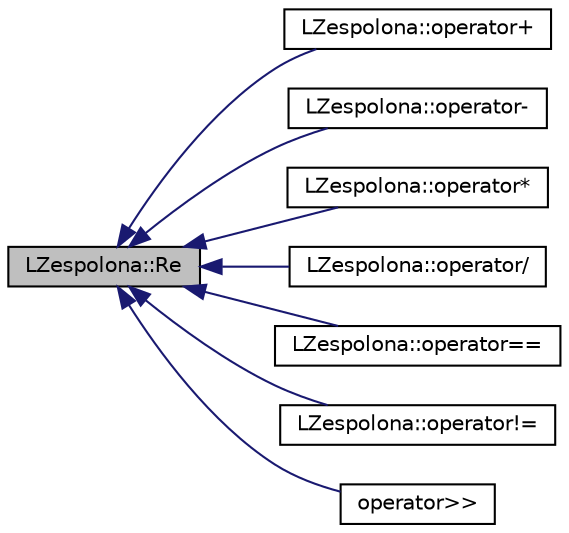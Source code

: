 digraph "LZespolona::Re"
{
  edge [fontname="Helvetica",fontsize="10",labelfontname="Helvetica",labelfontsize="10"];
  node [fontname="Helvetica",fontsize="10",shape=record];
  rankdir="LR";
  Node1 [label="LZespolona::Re",height=0.2,width=0.4,color="black", fillcolor="grey75", style="filled" fontcolor="black"];
  Node1 -> Node2 [dir="back",color="midnightblue",fontsize="10",style="solid",fontname="Helvetica"];
  Node2 [label="LZespolona::operator+",height=0.2,width=0.4,color="black", fillcolor="white", style="filled",URL="$class_l_zespolona.html#a5d1ef2778d9eab7cffff068c0e2c9367",tooltip="Przeciążenie daje możliwość dodawania liczb zespolonych. "];
  Node1 -> Node3 [dir="back",color="midnightblue",fontsize="10",style="solid",fontname="Helvetica"];
  Node3 [label="LZespolona::operator-",height=0.2,width=0.4,color="black", fillcolor="white", style="filled",URL="$class_l_zespolona.html#abc9d3d1428dc56d780f8748396a51624",tooltip="Przeciążenie daje możliwość odejmowania liczb zespolonych. "];
  Node1 -> Node4 [dir="back",color="midnightblue",fontsize="10",style="solid",fontname="Helvetica"];
  Node4 [label="LZespolona::operator*",height=0.2,width=0.4,color="black", fillcolor="white", style="filled",URL="$class_l_zespolona.html#a7f7a9b6712aef83d0f66738b698c10c0",tooltip="Przeciążenie daje możliwość mnożenia liczb zespolonych. "];
  Node1 -> Node5 [dir="back",color="midnightblue",fontsize="10",style="solid",fontname="Helvetica"];
  Node5 [label="LZespolona::operator/",height=0.2,width=0.4,color="black", fillcolor="white", style="filled",URL="$class_l_zespolona.html#abf498634d40bf11b3ad1ba00ff8410ed",tooltip="Przeciążenie daje możliwość dzielenia liczb zespolonych. "];
  Node1 -> Node6 [dir="back",color="midnightblue",fontsize="10",style="solid",fontname="Helvetica"];
  Node6 [label="LZespolona::operator==",height=0.2,width=0.4,color="black", fillcolor="white", style="filled",URL="$class_l_zespolona.html#ab30a63978639a485116bbb440053b239",tooltip="Przecieciążenie operatora porównania. "];
  Node1 -> Node7 [dir="back",color="midnightblue",fontsize="10",style="solid",fontname="Helvetica"];
  Node7 [label="LZespolona::operator!=",height=0.2,width=0.4,color="black", fillcolor="white", style="filled",URL="$class_l_zespolona.html#aa1ca30b281377c7a79ccf25efbf79033",tooltip="Przecieciążenie operatora nierówności. "];
  Node1 -> Node8 [dir="back",color="midnightblue",fontsize="10",style="solid",fontname="Helvetica"];
  Node8 [label="operator\>\>",height=0.2,width=0.4,color="black", fillcolor="white", style="filled",URL="$_lzespolona_8cpp.html#a54982a54e8edc08945d062268a86d8a0",tooltip="Przeciążenie wczytyje LZespoloną na standardowe wejście. "];
}

